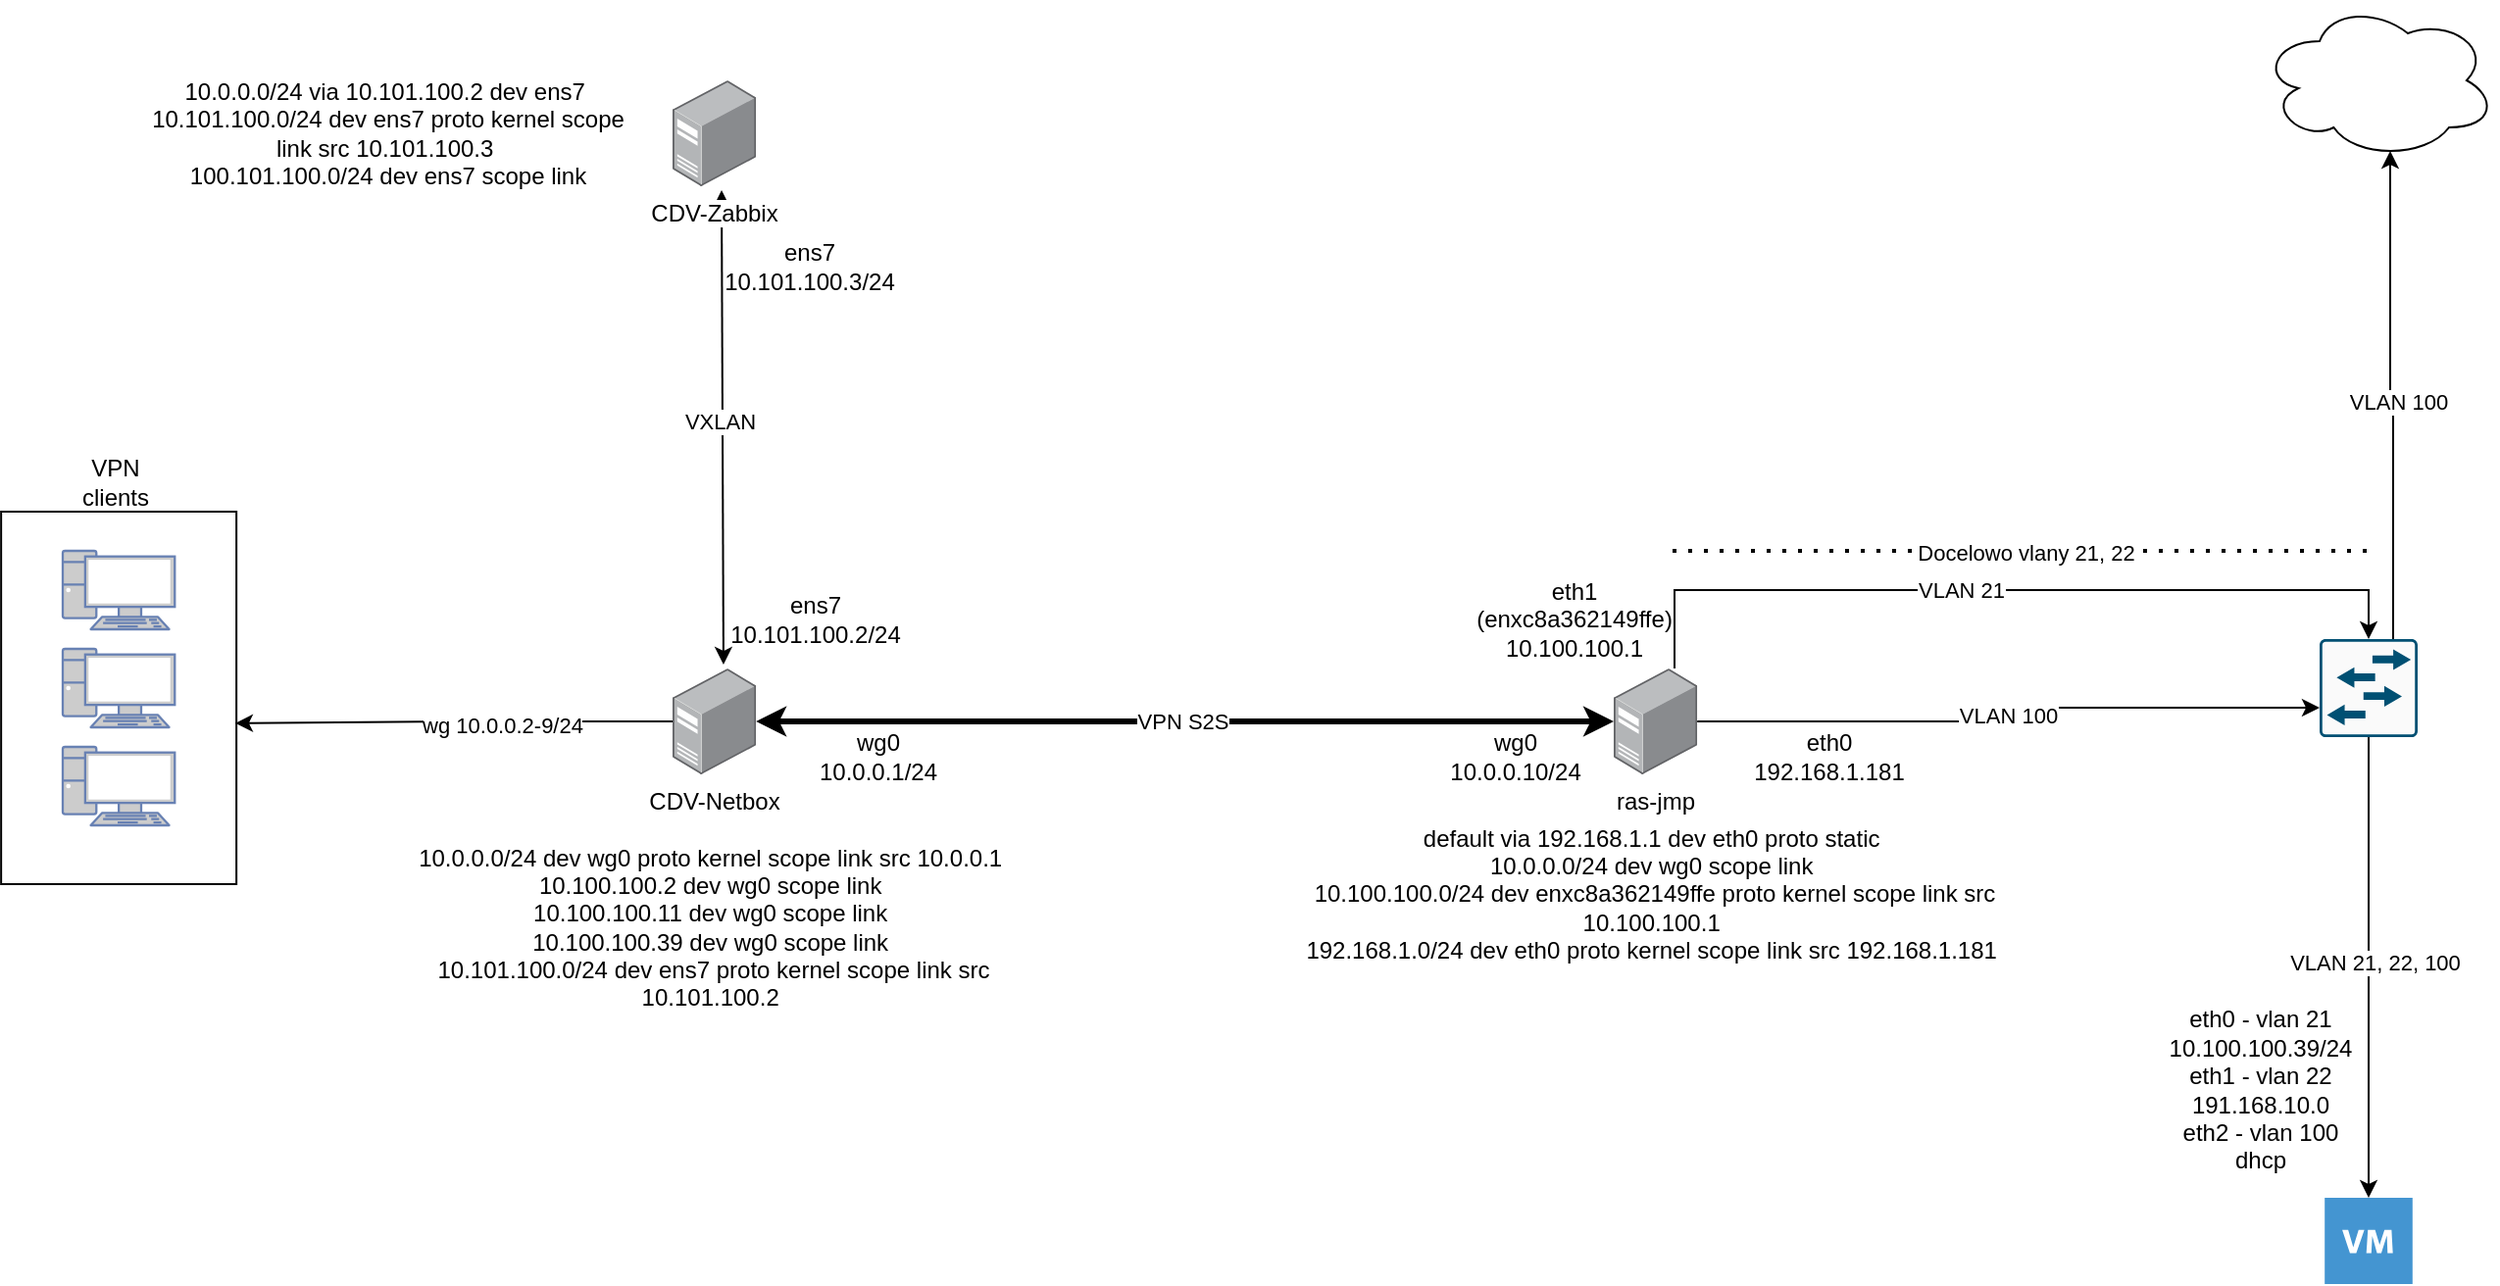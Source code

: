 <mxfile version="26.0.5" pages="2">
  <diagram name="Page-1" id="bZaQC6Q93ZtzBgP2bsJM">
    <mxGraphModel dx="2901" dy="772" grid="1" gridSize="10" guides="1" tooltips="1" connect="1" arrows="1" fold="1" page="1" pageScale="1" pageWidth="827" pageHeight="1169" math="0" shadow="0">
      <root>
        <mxCell id="0" />
        <mxCell id="1" parent="0" />
        <mxCell id="mh3Fn5d1DhA83ncwvKJi-1" style="edgeStyle=orthogonalEdgeStyle;rounded=0;orthogonalLoop=1;jettySize=auto;html=1;startArrow=classic;startFill=1;strokeWidth=3;" parent="1" source="mh3Fn5d1DhA83ncwvKJi-3" target="mh3Fn5d1DhA83ncwvKJi-6" edge="1">
          <mxGeometry relative="1" as="geometry" />
        </mxCell>
        <mxCell id="mh3Fn5d1DhA83ncwvKJi-2" value="VPN S2S" style="edgeLabel;html=1;align=center;verticalAlign=middle;resizable=0;points=[];" parent="mh3Fn5d1DhA83ncwvKJi-1" vertex="1" connectable="0">
          <mxGeometry x="0.226" relative="1" as="geometry">
            <mxPoint x="-51" as="offset" />
          </mxGeometry>
        </mxCell>
        <mxCell id="mh3Fn5d1DhA83ncwvKJi-3" value="CDV-Netbox" style="image;points=[];aspect=fixed;html=1;align=center;shadow=0;dashed=0;image=img/lib/allied_telesis/computer_and_terminals/Server_Desktop.svg;" parent="1" vertex="1">
          <mxGeometry x="-160" y="410" width="42.6" height="54" as="geometry" />
        </mxCell>
        <mxCell id="mh3Fn5d1DhA83ncwvKJi-4" style="edgeStyle=orthogonalEdgeStyle;rounded=0;orthogonalLoop=1;jettySize=auto;html=1;" parent="1" source="mh3Fn5d1DhA83ncwvKJi-6" target="mh3Fn5d1DhA83ncwvKJi-9" edge="1">
          <mxGeometry relative="1" as="geometry">
            <Array as="points">
              <mxPoint x="521" y="437" />
              <mxPoint x="521" y="430" />
            </Array>
          </mxGeometry>
        </mxCell>
        <mxCell id="mh3Fn5d1DhA83ncwvKJi-5" value="VLAN 100" style="edgeLabel;html=1;align=center;verticalAlign=middle;resizable=0;points=[];" parent="mh3Fn5d1DhA83ncwvKJi-4" vertex="1" connectable="0">
          <mxGeometry relative="1" as="geometry">
            <mxPoint as="offset" />
          </mxGeometry>
        </mxCell>
        <mxCell id="mh3Fn5d1DhA83ncwvKJi-6" value="ras-jmp" style="image;points=[];aspect=fixed;html=1;align=center;shadow=0;dashed=0;image=img/lib/allied_telesis/computer_and_terminals/Server_Desktop.svg;" parent="1" vertex="1">
          <mxGeometry x="320" y="410" width="42.6" height="54" as="geometry" />
        </mxCell>
        <mxCell id="mh3Fn5d1DhA83ncwvKJi-7" style="edgeStyle=orthogonalEdgeStyle;rounded=0;orthogonalLoop=1;jettySize=auto;html=1;exitX=0.5;exitY=1;exitDx=0;exitDy=0;exitPerimeter=0;" parent="1" source="mh3Fn5d1DhA83ncwvKJi-9" target="mh3Fn5d1DhA83ncwvKJi-10" edge="1">
          <mxGeometry relative="1" as="geometry" />
        </mxCell>
        <mxCell id="mh3Fn5d1DhA83ncwvKJi-8" value="VLAN 21, 22, 100" style="edgeLabel;html=1;align=center;verticalAlign=middle;resizable=0;points=[];" parent="mh3Fn5d1DhA83ncwvKJi-7" vertex="1" connectable="0">
          <mxGeometry x="-0.025" y="3" relative="1" as="geometry">
            <mxPoint as="offset" />
          </mxGeometry>
        </mxCell>
        <mxCell id="mh3Fn5d1DhA83ncwvKJi-9" value="" style="sketch=0;points=[[0.015,0.015,0],[0.985,0.015,0],[0.985,0.985,0],[0.015,0.985,0],[0.25,0,0],[0.5,0,0],[0.75,0,0],[1,0.25,0],[1,0.5,0],[1,0.75,0],[0.75,1,0],[0.5,1,0],[0.25,1,0],[0,0.75,0],[0,0.5,0],[0,0.25,0]];verticalLabelPosition=bottom;html=1;verticalAlign=top;aspect=fixed;align=center;pointerEvents=1;shape=mxgraph.cisco19.rect;prIcon=l2_switch;fillColor=#FAFAFA;strokeColor=#005073;" parent="1" vertex="1">
          <mxGeometry x="680" y="395" width="50" height="50" as="geometry" />
        </mxCell>
        <mxCell id="mh3Fn5d1DhA83ncwvKJi-10" value="" style="shadow=0;dashed=0;html=1;strokeColor=none;fillColor=#4495D1;labelPosition=center;verticalLabelPosition=bottom;verticalAlign=top;align=center;outlineConnect=0;shape=mxgraph.veeam.2d.virtual_machine;" parent="1" vertex="1">
          <mxGeometry x="682.6" y="680" width="44.8" height="44" as="geometry" />
        </mxCell>
        <mxCell id="mh3Fn5d1DhA83ncwvKJi-11" value="wg0&lt;div&gt;10.0.0.1/24&lt;/div&gt;" style="text;html=1;align=center;verticalAlign=middle;whiteSpace=wrap;rounded=0;" parent="1" vertex="1">
          <mxGeometry x="-90" y="440" width="70" height="30" as="geometry" />
        </mxCell>
        <mxCell id="mh3Fn5d1DhA83ncwvKJi-12" value="wg0&lt;div&gt;10.0.0.10/24&lt;/div&gt;" style="text;html=1;align=center;verticalAlign=middle;whiteSpace=wrap;rounded=0;" parent="1" vertex="1">
          <mxGeometry x="240" y="440" width="60" height="30" as="geometry" />
        </mxCell>
        <mxCell id="mh3Fn5d1DhA83ncwvKJi-13" style="edgeStyle=orthogonalEdgeStyle;rounded=0;orthogonalLoop=1;jettySize=auto;html=1;entryX=0.5;entryY=0;entryDx=0;entryDy=0;entryPerimeter=0;" parent="1" source="mh3Fn5d1DhA83ncwvKJi-6" target="mh3Fn5d1DhA83ncwvKJi-9" edge="1">
          <mxGeometry relative="1" as="geometry">
            <Array as="points">
              <mxPoint x="351" y="370" />
              <mxPoint x="705" y="370" />
            </Array>
          </mxGeometry>
        </mxCell>
        <mxCell id="mh3Fn5d1DhA83ncwvKJi-14" value="VLAN 21" style="edgeLabel;html=1;align=center;verticalAlign=middle;resizable=0;points=[];" parent="mh3Fn5d1DhA83ncwvKJi-13" vertex="1" connectable="0">
          <mxGeometry x="-0.112" relative="1" as="geometry">
            <mxPoint as="offset" />
          </mxGeometry>
        </mxCell>
        <mxCell id="mh3Fn5d1DhA83ncwvKJi-15" value="eth0&lt;div&gt;192.168.1.181&lt;/div&gt;" style="text;html=1;align=center;verticalAlign=middle;whiteSpace=wrap;rounded=0;" parent="1" vertex="1">
          <mxGeometry x="400" y="440" width="60" height="30" as="geometry" />
        </mxCell>
        <mxCell id="mh3Fn5d1DhA83ncwvKJi-16" value="eth1 (enxc8a362149ffe)&lt;div&gt;10.100.100.1&lt;/div&gt;" style="text;html=1;align=center;verticalAlign=middle;whiteSpace=wrap;rounded=0;" parent="1" vertex="1">
          <mxGeometry x="270" y="370" width="60" height="30" as="geometry" />
        </mxCell>
        <mxCell id="mh3Fn5d1DhA83ncwvKJi-17" value="" style="ellipse;shape=cloud;whiteSpace=wrap;html=1;" parent="1" vertex="1">
          <mxGeometry x="650" y="70" width="120" height="80" as="geometry" />
        </mxCell>
        <mxCell id="mh3Fn5d1DhA83ncwvKJi-18" style="edgeStyle=orthogonalEdgeStyle;rounded=0;orthogonalLoop=1;jettySize=auto;html=1;exitX=0.75;exitY=0;exitDx=0;exitDy=0;exitPerimeter=0;entryX=0.55;entryY=0.95;entryDx=0;entryDy=0;entryPerimeter=0;" parent="1" source="mh3Fn5d1DhA83ncwvKJi-9" target="mh3Fn5d1DhA83ncwvKJi-17" edge="1">
          <mxGeometry relative="1" as="geometry" />
        </mxCell>
        <mxCell id="mh3Fn5d1DhA83ncwvKJi-19" value="VLAN 100" style="edgeLabel;html=1;align=center;verticalAlign=middle;resizable=0;points=[];" parent="mh3Fn5d1DhA83ncwvKJi-18" vertex="1" connectable="0">
          <mxGeometry x="-0.029" y="-1" relative="1" as="geometry">
            <mxPoint x="1" as="offset" />
          </mxGeometry>
        </mxCell>
        <mxCell id="hgy-7BN_sUObuoj-K9at-2" value="" style="endArrow=classic;startArrow=classic;html=1;rounded=0;exitX=0.61;exitY=-0.037;exitDx=0;exitDy=0;exitPerimeter=0;entryX=0.587;entryY=1.037;entryDx=0;entryDy=0;entryPerimeter=0;" edge="1" parent="1" source="mh3Fn5d1DhA83ncwvKJi-3" target="hgy-7BN_sUObuoj-K9at-3">
          <mxGeometry width="50" height="50" relative="1" as="geometry">
            <mxPoint x="-130" y="310" as="sourcePoint" />
            <mxPoint x="-80" y="260" as="targetPoint" />
          </mxGeometry>
        </mxCell>
        <mxCell id="hgy-7BN_sUObuoj-K9at-5" value="VXLAN" style="edgeLabel;html=1;align=center;verticalAlign=middle;resizable=0;points=[];" vertex="1" connectable="0" parent="hgy-7BN_sUObuoj-K9at-2">
          <mxGeometry x="0.025" y="2" relative="1" as="geometry">
            <mxPoint as="offset" />
          </mxGeometry>
        </mxCell>
        <mxCell id="hgy-7BN_sUObuoj-K9at-3" value="CDV-Zabbix" style="image;points=[];aspect=fixed;html=1;align=center;shadow=0;dashed=0;image=img/lib/allied_telesis/computer_and_terminals/Server_Desktop.svg;" vertex="1" parent="1">
          <mxGeometry x="-160" y="110" width="42.6" height="54" as="geometry" />
        </mxCell>
        <mxCell id="hgy-7BN_sUObuoj-K9at-6" value="ens7&lt;div&gt;10.101.100.2/24&lt;/div&gt;" style="text;html=1;align=center;verticalAlign=middle;whiteSpace=wrap;rounded=0;" vertex="1" parent="1">
          <mxGeometry x="-117.4" y="370" width="60" height="30" as="geometry" />
        </mxCell>
        <mxCell id="hgy-7BN_sUObuoj-K9at-7" value="ens7&lt;div&gt;10.101.100.3/24&lt;/div&gt;" style="text;html=1;align=center;verticalAlign=middle;whiteSpace=wrap;rounded=0;" vertex="1" parent="1">
          <mxGeometry x="-120" y="190" width="60" height="30" as="geometry" />
        </mxCell>
        <mxCell id="hgy-7BN_sUObuoj-K9at-8" value="" style="fontColor=#0066CC;verticalAlign=top;verticalLabelPosition=bottom;labelPosition=center;align=center;html=1;outlineConnect=0;fillColor=#CCCCCC;strokeColor=#6881B3;gradientColor=none;gradientDirection=north;strokeWidth=2;shape=mxgraph.networks.pc;" vertex="1" parent="1">
          <mxGeometry x="-471" y="400" width="57.14" height="40" as="geometry" />
        </mxCell>
        <mxCell id="hgy-7BN_sUObuoj-K9at-9" value="" style="fontColor=#0066CC;verticalAlign=top;verticalLabelPosition=bottom;labelPosition=center;align=center;html=1;outlineConnect=0;fillColor=#CCCCCC;strokeColor=#6881B3;gradientColor=none;gradientDirection=north;strokeWidth=2;shape=mxgraph.networks.pc;" vertex="1" parent="1">
          <mxGeometry x="-471" y="450" width="57.14" height="40" as="geometry" />
        </mxCell>
        <mxCell id="hgy-7BN_sUObuoj-K9at-10" value="" style="fontColor=#0066CC;verticalAlign=top;verticalLabelPosition=bottom;labelPosition=center;align=center;html=1;outlineConnect=0;fillColor=#CCCCCC;strokeColor=#6881B3;gradientColor=none;gradientDirection=north;strokeWidth=2;shape=mxgraph.networks.pc;" vertex="1" parent="1">
          <mxGeometry x="-471" y="350" width="57.14" height="40" as="geometry" />
        </mxCell>
        <mxCell id="hgy-7BN_sUObuoj-K9at-11" value="" style="rounded=0;whiteSpace=wrap;html=1;fillColor=none;" vertex="1" parent="1">
          <mxGeometry x="-502.43" y="330" width="120" height="190" as="geometry" />
        </mxCell>
        <mxCell id="hgy-7BN_sUObuoj-K9at-12" style="edgeStyle=orthogonalEdgeStyle;rounded=0;orthogonalLoop=1;jettySize=auto;html=1;exitX=0.5;exitY=1;exitDx=0;exitDy=0;" edge="1" parent="1" source="hgy-7BN_sUObuoj-K9at-11" target="hgy-7BN_sUObuoj-K9at-11">
          <mxGeometry relative="1" as="geometry" />
        </mxCell>
        <mxCell id="hgy-7BN_sUObuoj-K9at-13" value="VPN clients" style="text;html=1;align=center;verticalAlign=middle;whiteSpace=wrap;rounded=0;" vertex="1" parent="1">
          <mxGeometry x="-473.86" y="300" width="60" height="30" as="geometry" />
        </mxCell>
        <mxCell id="hgy-7BN_sUObuoj-K9at-14" style="edgeStyle=orthogonalEdgeStyle;rounded=0;orthogonalLoop=1;jettySize=auto;html=1;entryX=0.995;entryY=0.568;entryDx=0;entryDy=0;entryPerimeter=0;" edge="1" parent="1" source="mh3Fn5d1DhA83ncwvKJi-3" target="hgy-7BN_sUObuoj-K9at-11">
          <mxGeometry relative="1" as="geometry" />
        </mxCell>
        <mxCell id="hgy-7BN_sUObuoj-K9at-15" value="wg 10.0.0.2-9/24" style="edgeLabel;html=1;align=center;verticalAlign=middle;resizable=0;points=[];" vertex="1" connectable="0" parent="hgy-7BN_sUObuoj-K9at-14">
          <mxGeometry x="-0.223" y="2" relative="1" as="geometry">
            <mxPoint as="offset" />
          </mxGeometry>
        </mxCell>
        <mxCell id="hgy-7BN_sUObuoj-K9at-16" value="" style="endArrow=none;dashed=1;html=1;dashPattern=1 3;strokeWidth=2;rounded=0;" edge="1" parent="1">
          <mxGeometry width="50" height="50" relative="1" as="geometry">
            <mxPoint x="350" y="350" as="sourcePoint" />
            <mxPoint x="710" y="350" as="targetPoint" />
          </mxGeometry>
        </mxCell>
        <mxCell id="hgy-7BN_sUObuoj-K9at-17" value="Docelowo vlany 21, 22" style="edgeLabel;html=1;align=center;verticalAlign=middle;resizable=0;points=[];" vertex="1" connectable="0" parent="hgy-7BN_sUObuoj-K9at-16">
          <mxGeometry x="0.111" y="2" relative="1" as="geometry">
            <mxPoint x="-20" y="3" as="offset" />
          </mxGeometry>
        </mxCell>
        <mxCell id="hgy-7BN_sUObuoj-K9at-19" value="eth0 - vlan 21&lt;div&gt;10.100.100.39/24&lt;br&gt;eth1 - vlan 22&lt;/div&gt;&lt;div&gt;191.168.10.0&lt;/div&gt;&lt;div&gt;eth2 - vlan 100&lt;/div&gt;&lt;div&gt;dhcp&lt;/div&gt;" style="text;html=1;align=center;verticalAlign=middle;whiteSpace=wrap;rounded=0;" vertex="1" parent="1">
          <mxGeometry x="600" y="570" width="100" height="110" as="geometry" />
        </mxCell>
        <mxCell id="hgy-7BN_sUObuoj-K9at-20" value="&lt;div&gt;&lt;span style=&quot;background-color: transparent; color: light-dark(rgb(0, 0, 0), rgb(255, 255, 255));&quot;&gt;&amp;nbsp;&lt;/span&gt;&lt;/div&gt;&lt;div&gt;10.0.0.0/24 dev wg0 proto kernel scope link src 10.0.0.1&amp;nbsp;&lt;/div&gt;&lt;div&gt;10.100.100.2 dev wg0 scope link&amp;nbsp;&lt;/div&gt;&lt;div&gt;10.100.100.11 dev wg0 scope link&amp;nbsp;&lt;/div&gt;&lt;div&gt;10.100.100.39 dev wg0 scope link&amp;nbsp;&lt;/div&gt;&lt;div&gt;10.101.100.0/24 dev ens7 proto kernel scope link src 10.101.100.2&amp;nbsp;&lt;/div&gt;" style="text;html=1;align=center;verticalAlign=middle;whiteSpace=wrap;rounded=0;" vertex="1" parent="1">
          <mxGeometry x="-303.7" y="520" width="330" height="30" as="geometry" />
        </mxCell>
        <mxCell id="hgy-7BN_sUObuoj-K9at-21" value="&lt;div&gt;10.0.0.0/24 via 10.101.100.2 dev ens7&amp;nbsp;&lt;/div&gt;&lt;div&gt;10.101.100.0/24 dev ens7 proto kernel scope link src 10.101.100.3&amp;nbsp;&lt;/div&gt;&lt;div&gt;100.101.100.0/24 dev ens7 scope link&lt;/div&gt;" style="text;html=1;align=center;verticalAlign=middle;whiteSpace=wrap;rounded=0;" vertex="1" parent="1">
          <mxGeometry x="-430" y="122" width="250" height="30" as="geometry" />
        </mxCell>
        <mxCell id="hgy-7BN_sUObuoj-K9at-22" value="&lt;div&gt;default via 192.168.1.1 dev eth0 proto static&amp;nbsp;&lt;/div&gt;&lt;div&gt;10.0.0.0/24 dev wg0 scope link&amp;nbsp;&lt;/div&gt;&lt;div&gt;10.100.100.0/24 dev enxc8a362149ffe proto kernel scope link src 10.100.100.1&amp;nbsp;&lt;/div&gt;&lt;div&gt;192.168.1.0/24 dev eth0 proto kernel scope link src 192.168.1.181&amp;nbsp;&lt;/div&gt;" style="text;html=1;align=center;verticalAlign=middle;whiteSpace=wrap;rounded=0;" vertex="1" parent="1">
          <mxGeometry x="146.3" y="510" width="390" height="30" as="geometry" />
        </mxCell>
      </root>
    </mxGraphModel>
  </diagram>
  <diagram id="i5z8X9O1cUa12Vb4GT9x" name="Page-2">
    <mxGraphModel dx="2074" dy="772" grid="1" gridSize="10" guides="1" tooltips="1" connect="1" arrows="1" fold="1" page="1" pageScale="1" pageWidth="1169" pageHeight="827" math="0" shadow="0">
      <root>
        <mxCell id="0" />
        <mxCell id="1" parent="0" />
        <mxCell id="OXOLyE7TiT-gc7Y9924h-1" value="" style="sketch=0;points=[[0.5,0,0],[1,0.5,0],[0.5,1,0],[0,0.5,0],[0.145,0.145,0],[0.856,0.145,0],[0.855,0.856,0],[0.145,0.855,0]];verticalLabelPosition=bottom;html=1;verticalAlign=top;aspect=fixed;align=center;pointerEvents=1;shape=mxgraph.cisco19.rect;prIcon=router;fillColor=#FAFAFA;strokeColor=#005073;" vertex="1" parent="1">
          <mxGeometry x="520" y="350" width="50" height="50" as="geometry" />
        </mxCell>
        <mxCell id="OXOLyE7TiT-gc7Y9924h-2" style="edgeStyle=orthogonalEdgeStyle;rounded=0;orthogonalLoop=1;jettySize=auto;html=1;startArrow=classic;startFill=1;" edge="1" parent="1" source="OXOLyE7TiT-gc7Y9924h-3" target="OXOLyE7TiT-gc7Y9924h-4">
          <mxGeometry relative="1" as="geometry" />
        </mxCell>
        <mxCell id="OXOLyE7TiT-gc7Y9924h-3" value="" style="sketch=0;points=[[0.015,0.015,0],[0.985,0.015,0],[0.985,0.985,0],[0.015,0.985,0],[0.25,0,0],[0.5,0,0],[0.75,0,0],[1,0.25,0],[1,0.5,0],[1,0.75,0],[0.75,1,0],[0.5,1,0],[0.25,1,0],[0,0.75,0],[0,0.5,0],[0,0.25,0]];verticalLabelPosition=bottom;html=1;verticalAlign=top;aspect=fixed;align=center;pointerEvents=1;shape=mxgraph.cisco19.rect;prIcon=l2_switch;fillColor=#FAFAFA;strokeColor=#005073;" vertex="1" parent="1">
          <mxGeometry x="520" y="490" width="50" height="50" as="geometry" />
        </mxCell>
        <mxCell id="OXOLyE7TiT-gc7Y9924h-4" value="" style="sketch=0;points=[[0.015,0.015,0],[0.985,0.015,0],[0.985,0.985,0],[0.015,0.985,0],[0.25,0,0],[0.5,0,0],[0.75,0,0],[1,0.25,0],[1,0.5,0],[1,0.75,0],[0.75,1,0],[0.5,1,0],[0.25,1,0],[0,0.75,0],[0,0.5,0],[0,0.25,0]];verticalLabelPosition=bottom;html=1;verticalAlign=top;aspect=fixed;align=center;pointerEvents=1;shape=mxgraph.cisco19.rect;prIcon=l2_switch;fillColor=#FAFAFA;strokeColor=#005073;" vertex="1" parent="1">
          <mxGeometry x="710" y="490" width="50" height="50" as="geometry" />
        </mxCell>
        <mxCell id="OXOLyE7TiT-gc7Y9924h-5" style="edgeStyle=orthogonalEdgeStyle;rounded=0;orthogonalLoop=1;jettySize=auto;html=1;entryX=0.5;entryY=0;entryDx=0;entryDy=0;entryPerimeter=0;" edge="1" parent="1" source="OXOLyE7TiT-gc7Y9924h-1" target="OXOLyE7TiT-gc7Y9924h-3">
          <mxGeometry relative="1" as="geometry" />
        </mxCell>
        <mxCell id="OXOLyE7TiT-gc7Y9924h-6" value="" style="sketch=0;points=[[0.5,0,0],[1,0.5,0],[0.5,1,0],[0,0.5,0],[0.145,0.145,0],[0.856,0.145,0],[0.855,0.856,0],[0.145,0.855,0]];verticalLabelPosition=bottom;html=1;verticalAlign=top;aspect=fixed;align=center;pointerEvents=1;shape=mxgraph.cisco19.rect;prIcon=router;fillColor=#FAFAFA;strokeColor=#005073;" vertex="1" parent="1">
          <mxGeometry x="710" y="350" width="50" height="50" as="geometry" />
        </mxCell>
        <mxCell id="OXOLyE7TiT-gc7Y9924h-7" style="edgeStyle=orthogonalEdgeStyle;rounded=0;orthogonalLoop=1;jettySize=auto;html=1;entryX=0.5;entryY=0;entryDx=0;entryDy=0;entryPerimeter=0;" edge="1" parent="1" source="OXOLyE7TiT-gc7Y9924h-6" target="OXOLyE7TiT-gc7Y9924h-4">
          <mxGeometry relative="1" as="geometry" />
        </mxCell>
        <mxCell id="OXOLyE7TiT-gc7Y9924h-8" value="VLAN 100" style="ellipse;shape=cloud;whiteSpace=wrap;html=1;" vertex="1" parent="1">
          <mxGeometry x="590" y="160" width="120" height="80" as="geometry" />
        </mxCell>
        <mxCell id="OXOLyE7TiT-gc7Y9924h-9" style="edgeStyle=orthogonalEdgeStyle;rounded=0;orthogonalLoop=1;jettySize=auto;html=1;entryX=0.55;entryY=0.95;entryDx=0;entryDy=0;entryPerimeter=0;" edge="1" parent="1" source="OXOLyE7TiT-gc7Y9924h-1" target="OXOLyE7TiT-gc7Y9924h-8">
          <mxGeometry relative="1" as="geometry" />
        </mxCell>
        <mxCell id="OXOLyE7TiT-gc7Y9924h-10" style="edgeStyle=orthogonalEdgeStyle;rounded=0;orthogonalLoop=1;jettySize=auto;html=1;entryX=0.55;entryY=0.95;entryDx=0;entryDy=0;entryPerimeter=0;" edge="1" parent="1" source="OXOLyE7TiT-gc7Y9924h-6" target="OXOLyE7TiT-gc7Y9924h-8">
          <mxGeometry relative="1" as="geometry" />
        </mxCell>
        <mxCell id="OXOLyE7TiT-gc7Y9924h-11" value="VLAN 21" style="ellipse;shape=cloud;whiteSpace=wrap;html=1;" vertex="1" parent="1">
          <mxGeometry x="400" y="160" width="120" height="80" as="geometry" />
        </mxCell>
      </root>
    </mxGraphModel>
  </diagram>
</mxfile>
